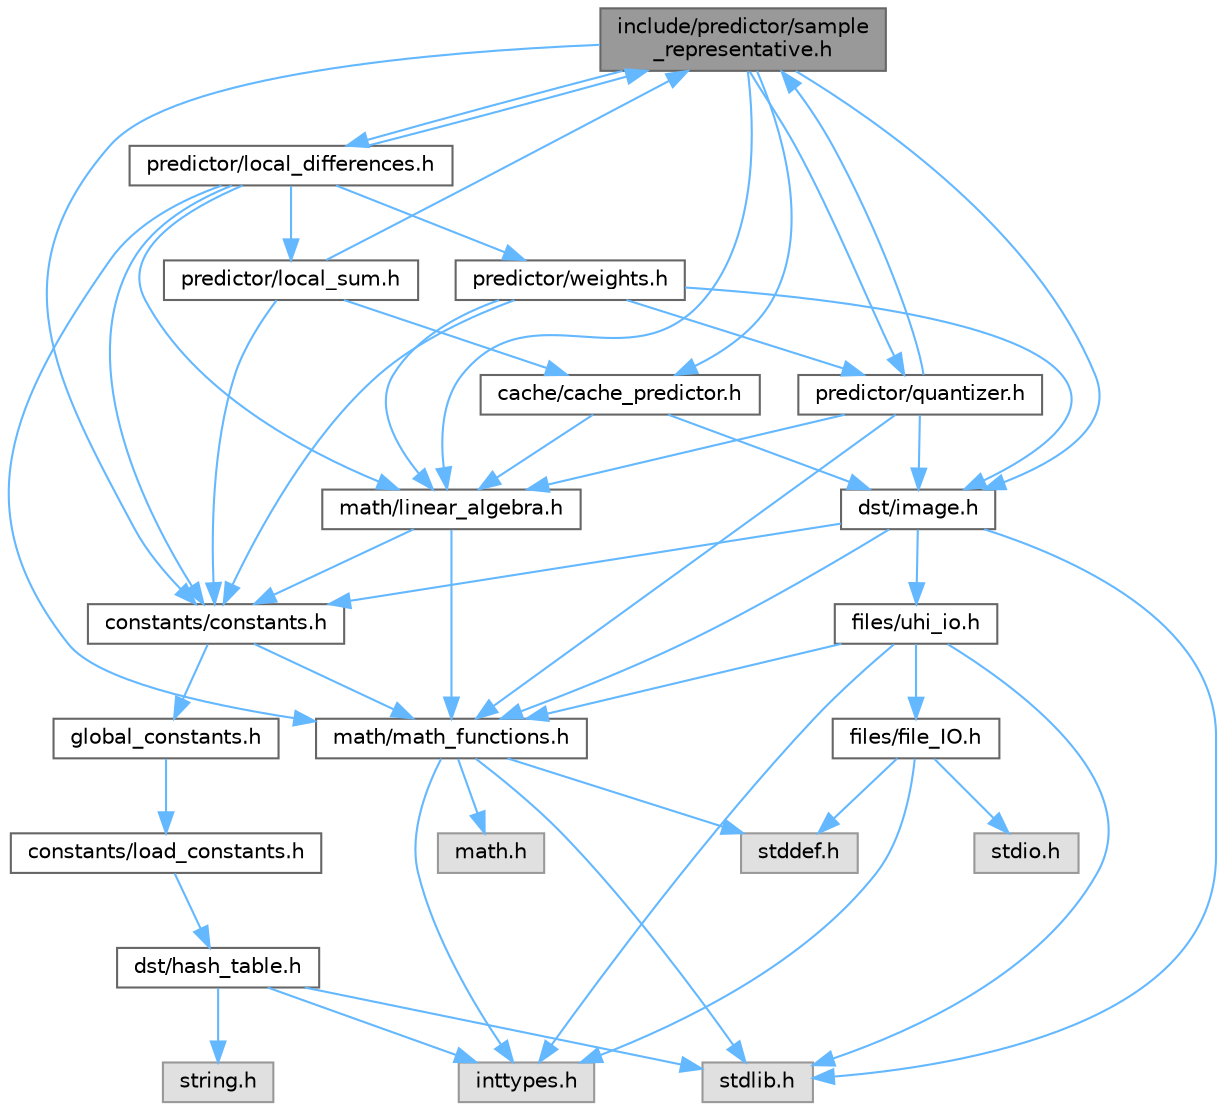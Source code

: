 digraph "include/predictor/sample_representative.h"
{
 // LATEX_PDF_SIZE
  bgcolor="transparent";
  edge [fontname=Helvetica,fontsize=10,labelfontname=Helvetica,labelfontsize=10];
  node [fontname=Helvetica,fontsize=10,shape=box,height=0.2,width=0.4];
  Node1 [id="Node000001",label="include/predictor/sample\l_representative.h",height=0.2,width=0.4,color="gray40", fillcolor="grey60", style="filled", fontcolor="black",tooltip=" "];
  Node1 -> Node2 [id="edge99_Node000001_Node000002",color="steelblue1",style="solid",tooltip=" "];
  Node2 [id="Node000002",label="dst/image.h",height=0.2,width=0.4,color="grey40", fillcolor="white", style="filled",URL="$d3/d00/a00113.html",tooltip=" "];
  Node2 -> Node3 [id="edge100_Node000002_Node000003",color="steelblue1",style="solid",tooltip=" "];
  Node3 [id="Node000003",label="math/math_functions.h",height=0.2,width=0.4,color="grey40", fillcolor="white", style="filled",URL="$d7/d9a/a00152.html",tooltip=" "];
  Node3 -> Node4 [id="edge101_Node000003_Node000004",color="steelblue1",style="solid",tooltip=" "];
  Node4 [id="Node000004",label="stdlib.h",height=0.2,width=0.4,color="grey60", fillcolor="#E0E0E0", style="filled",tooltip=" "];
  Node3 -> Node5 [id="edge102_Node000003_Node000005",color="steelblue1",style="solid",tooltip=" "];
  Node5 [id="Node000005",label="math.h",height=0.2,width=0.4,color="grey60", fillcolor="#E0E0E0", style="filled",tooltip=" "];
  Node3 -> Node6 [id="edge103_Node000003_Node000006",color="steelblue1",style="solid",tooltip=" "];
  Node6 [id="Node000006",label="inttypes.h",height=0.2,width=0.4,color="grey60", fillcolor="#E0E0E0", style="filled",tooltip=" "];
  Node3 -> Node7 [id="edge104_Node000003_Node000007",color="steelblue1",style="solid",tooltip=" "];
  Node7 [id="Node000007",label="stddef.h",height=0.2,width=0.4,color="grey60", fillcolor="#E0E0E0", style="filled",tooltip=" "];
  Node2 -> Node8 [id="edge105_Node000002_Node000008",color="steelblue1",style="solid",tooltip=" "];
  Node8 [id="Node000008",label="constants/constants.h",height=0.2,width=0.4,color="grey40", fillcolor="white", style="filled",URL="$d9/db6/a00146.html",tooltip=" "];
  Node8 -> Node3 [id="edge106_Node000008_Node000003",color="steelblue1",style="solid",tooltip=" "];
  Node8 -> Node9 [id="edge107_Node000008_Node000009",color="steelblue1",style="solid",tooltip=" "];
  Node9 [id="Node000009",label="global_constants.h",height=0.2,width=0.4,color="grey40", fillcolor="white", style="filled",URL="$d2/df5/a00137.html",tooltip=" "];
  Node9 -> Node10 [id="edge108_Node000009_Node000010",color="steelblue1",style="solid",tooltip=" "];
  Node10 [id="Node000010",label="constants/load_constants.h",height=0.2,width=0.4,color="grey40", fillcolor="white", style="filled",URL="$d7/dce/a00143.html",tooltip=" "];
  Node10 -> Node11 [id="edge109_Node000010_Node000011",color="steelblue1",style="solid",tooltip=" "];
  Node11 [id="Node000011",label="dst/hash_table.h",height=0.2,width=0.4,color="grey40", fillcolor="white", style="filled",URL="$df/d6a/a00119.html",tooltip=" "];
  Node11 -> Node4 [id="edge110_Node000011_Node000004",color="steelblue1",style="solid",tooltip=" "];
  Node11 -> Node6 [id="edge111_Node000011_Node000006",color="steelblue1",style="solid",tooltip=" "];
  Node11 -> Node12 [id="edge112_Node000011_Node000012",color="steelblue1",style="solid",tooltip=" "];
  Node12 [id="Node000012",label="string.h",height=0.2,width=0.4,color="grey60", fillcolor="#E0E0E0", style="filled",tooltip=" "];
  Node2 -> Node4 [id="edge113_Node000002_Node000004",color="steelblue1",style="solid",tooltip=" "];
  Node2 -> Node13 [id="edge114_Node000002_Node000013",color="steelblue1",style="solid",tooltip=" "];
  Node13 [id="Node000013",label="files/uhi_io.h",height=0.2,width=0.4,color="grey40", fillcolor="white", style="filled",URL="$d1/d88/a00128.html",tooltip=" "];
  Node13 -> Node6 [id="edge115_Node000013_Node000006",color="steelblue1",style="solid",tooltip=" "];
  Node13 -> Node4 [id="edge116_Node000013_Node000004",color="steelblue1",style="solid",tooltip=" "];
  Node13 -> Node14 [id="edge117_Node000013_Node000014",color="steelblue1",style="solid",tooltip=" "];
  Node14 [id="Node000014",label="files/file_IO.h",height=0.2,width=0.4,color="grey40", fillcolor="white", style="filled",URL="$df/dc8/a00122.html",tooltip=" "];
  Node14 -> Node6 [id="edge118_Node000014_Node000006",color="steelblue1",style="solid",tooltip=" "];
  Node14 -> Node7 [id="edge119_Node000014_Node000007",color="steelblue1",style="solid",tooltip=" "];
  Node14 -> Node15 [id="edge120_Node000014_Node000015",color="steelblue1",style="solid",tooltip=" "];
  Node15 [id="Node000015",label="stdio.h",height=0.2,width=0.4,color="grey60", fillcolor="#E0E0E0", style="filled",tooltip=" "];
  Node13 -> Node3 [id="edge121_Node000013_Node000003",color="steelblue1",style="solid",tooltip=" "];
  Node1 -> Node8 [id="edge122_Node000001_Node000008",color="steelblue1",style="solid",tooltip=" "];
  Node1 -> Node16 [id="edge123_Node000001_Node000016",color="steelblue1",style="solid",tooltip=" "];
  Node16 [id="Node000016",label="cache/cache_predictor.h",height=0.2,width=0.4,color="grey40", fillcolor="white", style="filled",URL="$db/db6/a00074.html",tooltip="Deprecated, Used as a buffer for debugging and temporary storage."];
  Node16 -> Node17 [id="edge124_Node000016_Node000017",color="steelblue1",style="solid",tooltip=" "];
  Node17 [id="Node000017",label="math/linear_algebra.h",height=0.2,width=0.4,color="grey40", fillcolor="white", style="filled",URL="$da/d1e/a00149.html",tooltip=" "];
  Node17 -> Node8 [id="edge125_Node000017_Node000008",color="steelblue1",style="solid",tooltip=" "];
  Node17 -> Node3 [id="edge126_Node000017_Node000003",color="steelblue1",style="solid",tooltip=" "];
  Node16 -> Node2 [id="edge127_Node000016_Node000002",color="steelblue1",style="solid",tooltip=" "];
  Node1 -> Node17 [id="edge128_Node000001_Node000017",color="steelblue1",style="solid",tooltip=" "];
  Node1 -> Node18 [id="edge129_Node000001_Node000018",color="steelblue1",style="solid",tooltip=" "];
  Node18 [id="Node000018",label="predictor/local_differences.h",height=0.2,width=0.4,color="grey40", fillcolor="white", style="filled",URL="$d4/d3a/a00101.html",tooltip=" "];
  Node18 -> Node8 [id="edge130_Node000018_Node000008",color="steelblue1",style="solid",tooltip=" "];
  Node18 -> Node17 [id="edge131_Node000018_Node000017",color="steelblue1",style="solid",tooltip=" "];
  Node18 -> Node3 [id="edge132_Node000018_Node000003",color="steelblue1",style="solid",tooltip=" "];
  Node18 -> Node19 [id="edge133_Node000018_Node000019",color="steelblue1",style="solid",tooltip=" "];
  Node19 [id="Node000019",label="predictor/local_sum.h",height=0.2,width=0.4,color="grey40", fillcolor="white", style="filled",URL="$df/d98/a00107.html",tooltip=" "];
  Node19 -> Node8 [id="edge134_Node000019_Node000008",color="steelblue1",style="solid",tooltip=" "];
  Node19 -> Node1 [id="edge135_Node000019_Node000001",color="steelblue1",style="solid",tooltip=" "];
  Node19 -> Node16 [id="edge136_Node000019_Node000016",color="steelblue1",style="solid",tooltip=" "];
  Node18 -> Node1 [id="edge137_Node000018_Node000001",color="steelblue1",style="solid",tooltip=" "];
  Node18 -> Node20 [id="edge138_Node000018_Node000020",color="steelblue1",style="solid",tooltip=" "];
  Node20 [id="Node000020",label="predictor/weights.h",height=0.2,width=0.4,color="grey40", fillcolor="white", style="filled",URL="$d9/d77/a00095.html",tooltip=" "];
  Node20 -> Node8 [id="edge139_Node000020_Node000008",color="steelblue1",style="solid",tooltip=" "];
  Node20 -> Node2 [id="edge140_Node000020_Node000002",color="steelblue1",style="solid",tooltip=" "];
  Node20 -> Node17 [id="edge141_Node000020_Node000017",color="steelblue1",style="solid",tooltip=" "];
  Node20 -> Node21 [id="edge142_Node000020_Node000021",color="steelblue1",style="solid",tooltip=" "];
  Node21 [id="Node000021",label="predictor/quantizer.h",height=0.2,width=0.4,color="grey40", fillcolor="white", style="filled",URL="$d1/d44/a00098.html",tooltip=" "];
  Node21 -> Node2 [id="edge143_Node000021_Node000002",color="steelblue1",style="solid",tooltip=" "];
  Node21 -> Node3 [id="edge144_Node000021_Node000003",color="steelblue1",style="solid",tooltip=" "];
  Node21 -> Node17 [id="edge145_Node000021_Node000017",color="steelblue1",style="solid",tooltip=" "];
  Node21 -> Node1 [id="edge146_Node000021_Node000001",color="steelblue1",style="solid",tooltip=" "];
  Node1 -> Node21 [id="edge147_Node000001_Node000021",color="steelblue1",style="solid",tooltip=" "];
}
